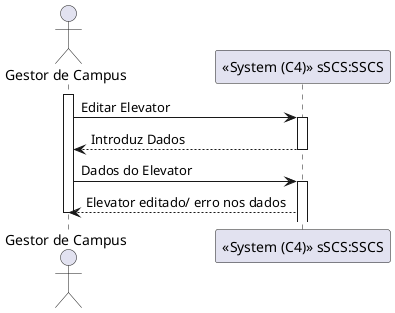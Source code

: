 @startuml
'https://plantuml.com/sequence-diagram

actor User as "Gestor de Campus"
participant SC as "<<System (C4)>> sSCS:SSCS"
activate User
User -> SC : Editar Elevator
activate SC
SC-->User : Introduz Dados
deactivate SC
User -> SC : Dados do Elevator
activate SC
SC --> User : Elevator editado/ erro nos dados



deactivate User
@enduml

